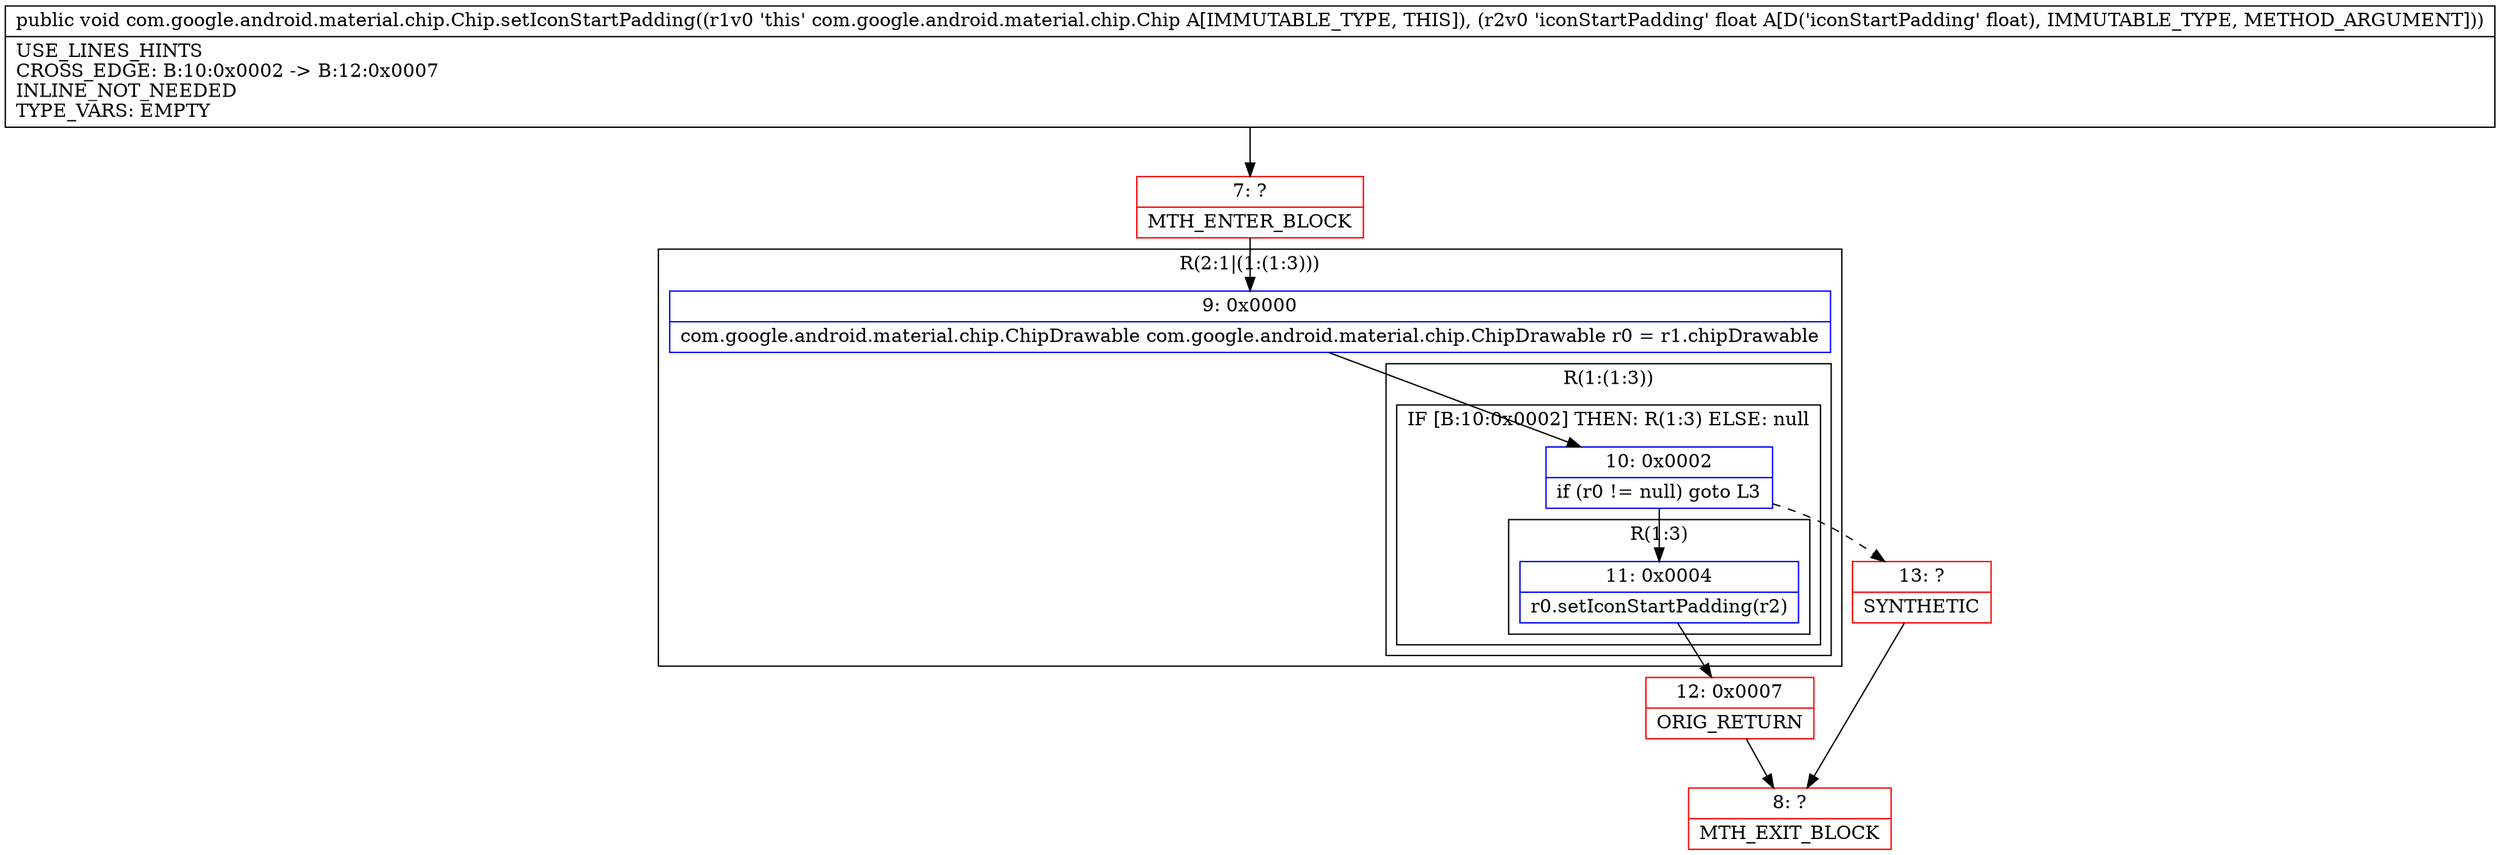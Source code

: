 digraph "CFG forcom.google.android.material.chip.Chip.setIconStartPadding(F)V" {
subgraph cluster_Region_1229177176 {
label = "R(2:1|(1:(1:3)))";
node [shape=record,color=blue];
Node_9 [shape=record,label="{9\:\ 0x0000|com.google.android.material.chip.ChipDrawable com.google.android.material.chip.ChipDrawable r0 = r1.chipDrawable\l}"];
subgraph cluster_Region_1547889624 {
label = "R(1:(1:3))";
node [shape=record,color=blue];
subgraph cluster_IfRegion_1909380429 {
label = "IF [B:10:0x0002] THEN: R(1:3) ELSE: null";
node [shape=record,color=blue];
Node_10 [shape=record,label="{10\:\ 0x0002|if (r0 != null) goto L3\l}"];
subgraph cluster_Region_891045093 {
label = "R(1:3)";
node [shape=record,color=blue];
Node_11 [shape=record,label="{11\:\ 0x0004|r0.setIconStartPadding(r2)\l}"];
}
}
}
}
Node_7 [shape=record,color=red,label="{7\:\ ?|MTH_ENTER_BLOCK\l}"];
Node_12 [shape=record,color=red,label="{12\:\ 0x0007|ORIG_RETURN\l}"];
Node_8 [shape=record,color=red,label="{8\:\ ?|MTH_EXIT_BLOCK\l}"];
Node_13 [shape=record,color=red,label="{13\:\ ?|SYNTHETIC\l}"];
MethodNode[shape=record,label="{public void com.google.android.material.chip.Chip.setIconStartPadding((r1v0 'this' com.google.android.material.chip.Chip A[IMMUTABLE_TYPE, THIS]), (r2v0 'iconStartPadding' float A[D('iconStartPadding' float), IMMUTABLE_TYPE, METHOD_ARGUMENT]))  | USE_LINES_HINTS\lCROSS_EDGE: B:10:0x0002 \-\> B:12:0x0007\lINLINE_NOT_NEEDED\lTYPE_VARS: EMPTY\l}"];
MethodNode -> Node_7;Node_9 -> Node_10;
Node_10 -> Node_11;
Node_10 -> Node_13[style=dashed];
Node_11 -> Node_12;
Node_7 -> Node_9;
Node_12 -> Node_8;
Node_13 -> Node_8;
}

